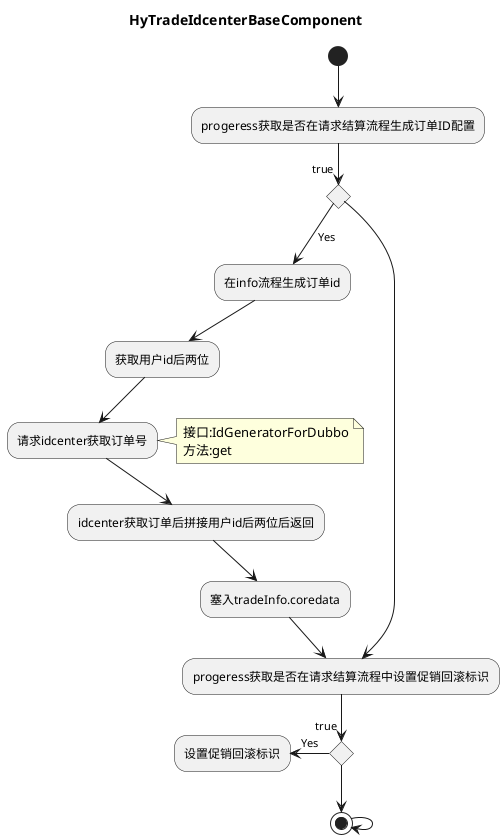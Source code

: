@startuml
title:HyTradeIdcenterBaseComponent
(*)  --> "progeress获取是否在请求结算流程生成订单ID配置"
If "true" then
--> [Yes] "在info流程生成订单id"
--> "获取用户id后两位"
--> "请求idcenter获取订单号"
note right
接口:IdGeneratorForDubbo
方法:get
end note
--> "idcenter获取订单后拼接用户id后两位后返回"
--> "塞入tradeInfo.coredata"
--> "progeress获取是否在请求结算流程中设置促销回滚标识" as promotion
If "true" then
-left-> [Yes] "设置促销回滚标识"
else
-->(*)
EndIf
-->(*)
else
-->promotion
EndIf
@enduml